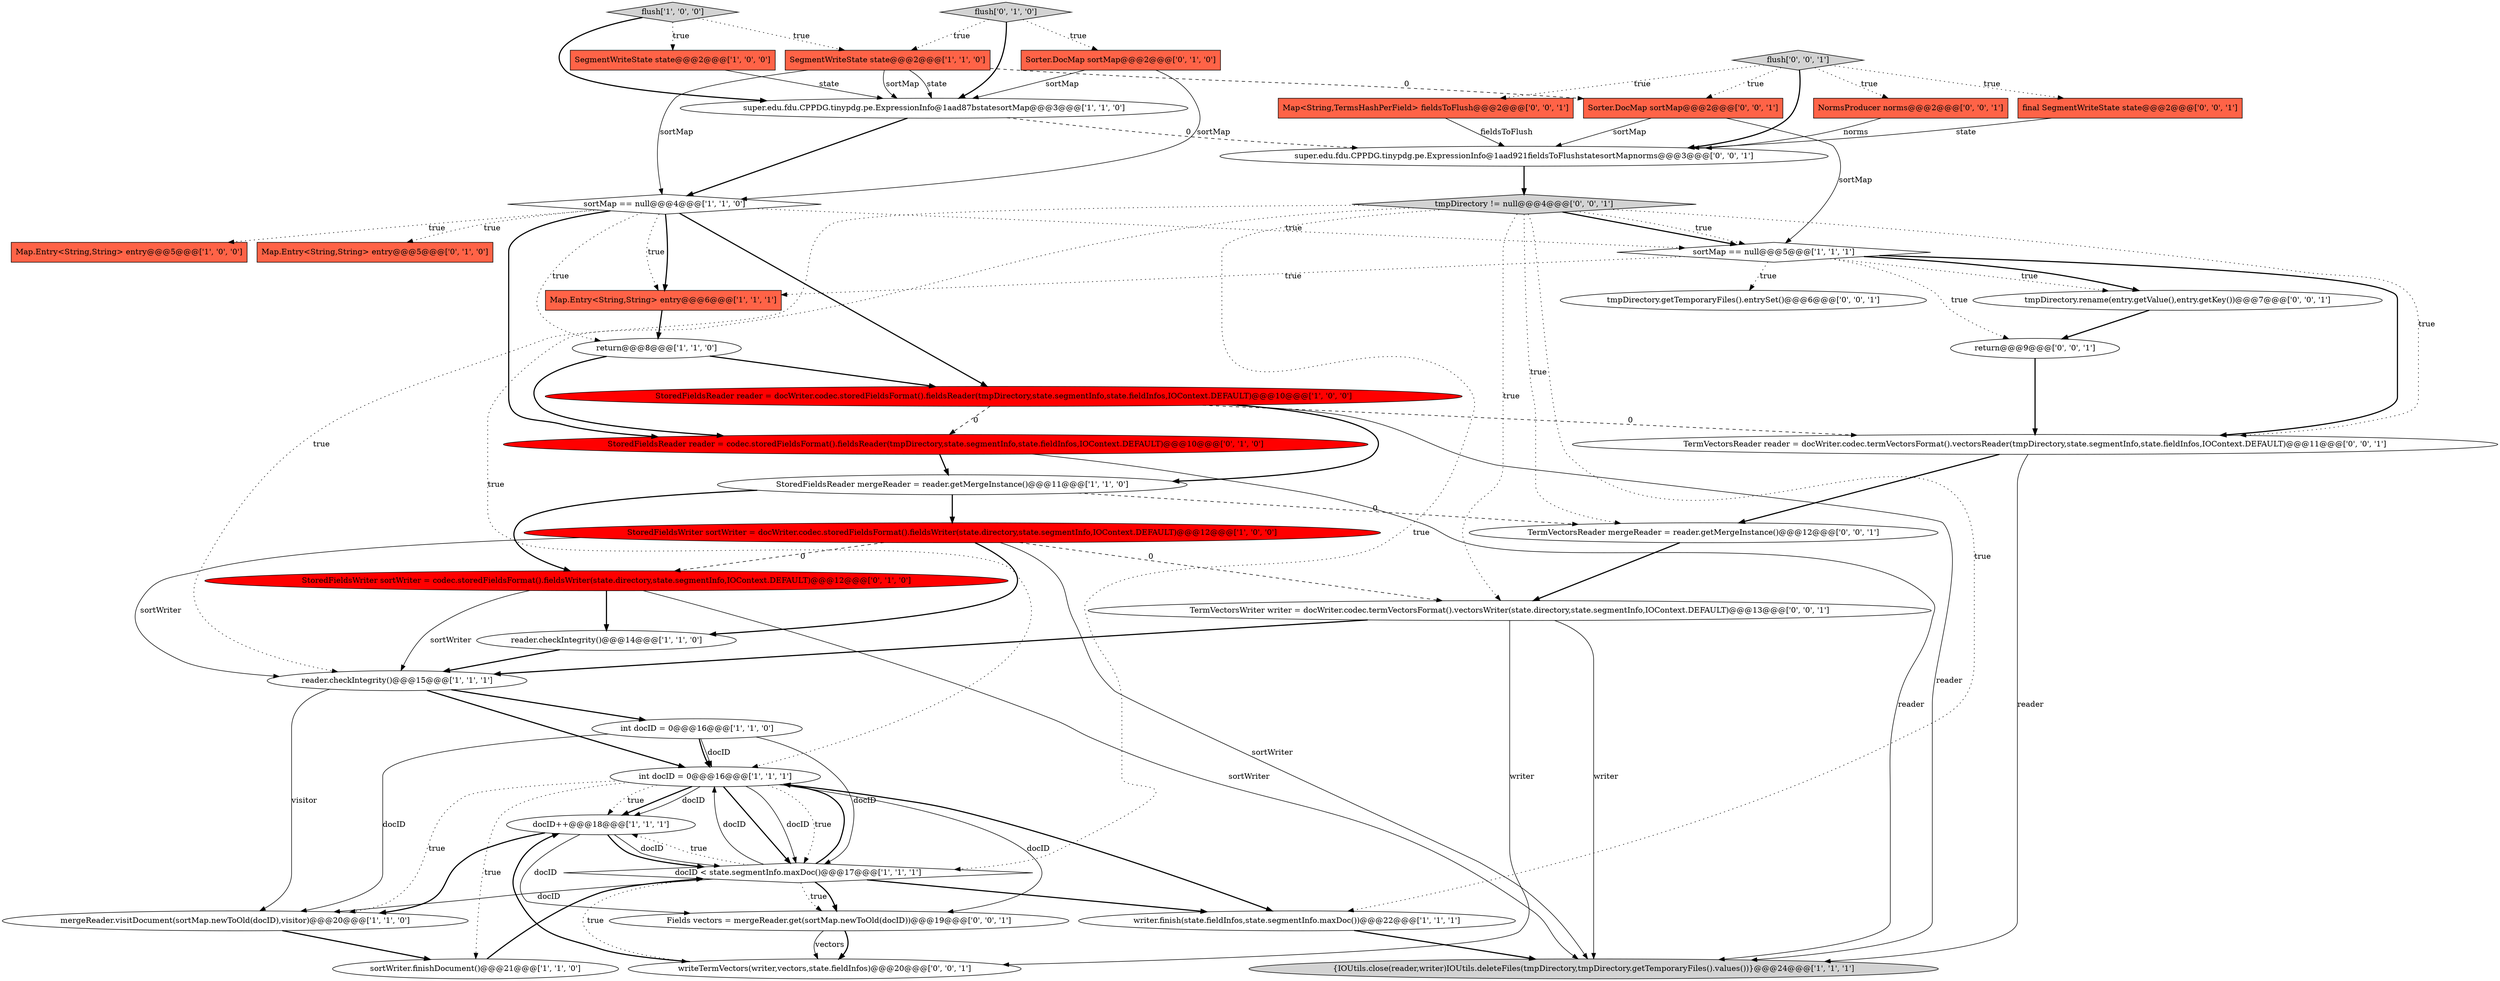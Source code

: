 digraph {
1 [style = filled, label = "Map.Entry<String,String> entry@@@5@@@['1', '0', '0']", fillcolor = tomato, shape = box image = "AAA0AAABBB1BBB"];
9 [style = filled, label = "StoredFieldsReader mergeReader = reader.getMergeInstance()@@@11@@@['1', '1', '0']", fillcolor = white, shape = ellipse image = "AAA0AAABBB1BBB"];
37 [style = filled, label = "Sorter.DocMap sortMap@@@2@@@['0', '0', '1']", fillcolor = tomato, shape = box image = "AAA0AAABBB3BBB"];
0 [style = filled, label = "{IOUtils.close(reader,writer)IOUtils.deleteFiles(tmpDirectory,tmpDirectory.getTemporaryFiles().values())}@@@24@@@['1', '1', '1']", fillcolor = lightgray, shape = ellipse image = "AAA0AAABBB1BBB"];
6 [style = filled, label = "sortMap == null@@@5@@@['1', '1', '1']", fillcolor = white, shape = diamond image = "AAA0AAABBB1BBB"];
20 [style = filled, label = "StoredFieldsWriter sortWriter = docWriter.codec.storedFieldsFormat().fieldsWriter(state.directory,state.segmentInfo,IOContext.DEFAULT)@@@12@@@['1', '0', '0']", fillcolor = red, shape = ellipse image = "AAA1AAABBB1BBB"];
11 [style = filled, label = "SegmentWriteState state@@@2@@@['1', '1', '0']", fillcolor = tomato, shape = box image = "AAA0AAABBB1BBB"];
17 [style = filled, label = "int docID = 0@@@16@@@['1', '1', '1']", fillcolor = white, shape = ellipse image = "AAA0AAABBB1BBB"];
28 [style = filled, label = "TermVectorsWriter writer = docWriter.codec.termVectorsFormat().vectorsWriter(state.directory,state.segmentInfo,IOContext.DEFAULT)@@@13@@@['0', '0', '1']", fillcolor = white, shape = ellipse image = "AAA0AAABBB3BBB"];
21 [style = filled, label = "docID++@@@18@@@['1', '1', '1']", fillcolor = white, shape = ellipse image = "AAA0AAABBB1BBB"];
34 [style = filled, label = "return@@@9@@@['0', '0', '1']", fillcolor = white, shape = ellipse image = "AAA0AAABBB3BBB"];
18 [style = filled, label = "sortMap == null@@@4@@@['1', '1', '0']", fillcolor = white, shape = diamond image = "AAA0AAABBB1BBB"];
3 [style = filled, label = "super.edu.fdu.CPPDG.tinypdg.pe.ExpressionInfo@1aad87bstatesortMap@@@3@@@['1', '1', '0']", fillcolor = white, shape = ellipse image = "AAA0AAABBB1BBB"];
40 [style = filled, label = "super.edu.fdu.CPPDG.tinypdg.pe.ExpressionInfo@1aad921fieldsToFlushstatesortMapnorms@@@3@@@['0', '0', '1']", fillcolor = white, shape = ellipse image = "AAA0AAABBB3BBB"];
8 [style = filled, label = "SegmentWriteState state@@@2@@@['1', '0', '0']", fillcolor = tomato, shape = box image = "AAA0AAABBB1BBB"];
12 [style = filled, label = "Map.Entry<String,String> entry@@@6@@@['1', '1', '1']", fillcolor = tomato, shape = box image = "AAA0AAABBB1BBB"];
23 [style = filled, label = "Sorter.DocMap sortMap@@@2@@@['0', '1', '0']", fillcolor = tomato, shape = box image = "AAA0AAABBB2BBB"];
30 [style = filled, label = "flush['0', '0', '1']", fillcolor = lightgray, shape = diamond image = "AAA0AAABBB3BBB"];
39 [style = filled, label = "tmpDirectory != null@@@4@@@['0', '0', '1']", fillcolor = lightgray, shape = diamond image = "AAA0AAABBB3BBB"];
10 [style = filled, label = "sortWriter.finishDocument()@@@21@@@['1', '1', '0']", fillcolor = white, shape = ellipse image = "AAA0AAABBB1BBB"];
15 [style = filled, label = "reader.checkIntegrity()@@@14@@@['1', '1', '0']", fillcolor = white, shape = ellipse image = "AAA0AAABBB1BBB"];
5 [style = filled, label = "int docID = 0@@@16@@@['1', '1', '0']", fillcolor = white, shape = ellipse image = "AAA0AAABBB1BBB"];
31 [style = filled, label = "NormsProducer norms@@@2@@@['0', '0', '1']", fillcolor = tomato, shape = box image = "AAA0AAABBB3BBB"];
35 [style = filled, label = "Fields vectors = mergeReader.get(sortMap.newToOld(docID))@@@19@@@['0', '0', '1']", fillcolor = white, shape = ellipse image = "AAA0AAABBB3BBB"];
2 [style = filled, label = "return@@@8@@@['1', '1', '0']", fillcolor = white, shape = ellipse image = "AAA0AAABBB1BBB"];
16 [style = filled, label = "reader.checkIntegrity()@@@15@@@['1', '1', '1']", fillcolor = white, shape = ellipse image = "AAA0AAABBB1BBB"];
13 [style = filled, label = "docID < state.segmentInfo.maxDoc()@@@17@@@['1', '1', '1']", fillcolor = white, shape = diamond image = "AAA0AAABBB1BBB"];
25 [style = filled, label = "StoredFieldsReader reader = codec.storedFieldsFormat().fieldsReader(tmpDirectory,state.segmentInfo,state.fieldInfos,IOContext.DEFAULT)@@@10@@@['0', '1', '0']", fillcolor = red, shape = ellipse image = "AAA1AAABBB2BBB"];
19 [style = filled, label = "mergeReader.visitDocument(sortMap.newToOld(docID),visitor)@@@20@@@['1', '1', '0']", fillcolor = white, shape = ellipse image = "AAA0AAABBB1BBB"];
4 [style = filled, label = "writer.finish(state.fieldInfos,state.segmentInfo.maxDoc())@@@22@@@['1', '1', '1']", fillcolor = white, shape = ellipse image = "AAA0AAABBB1BBB"];
29 [style = filled, label = "tmpDirectory.getTemporaryFiles().entrySet()@@@6@@@['0', '0', '1']", fillcolor = white, shape = ellipse image = "AAA0AAABBB3BBB"];
27 [style = filled, label = "final SegmentWriteState state@@@2@@@['0', '0', '1']", fillcolor = tomato, shape = box image = "AAA0AAABBB3BBB"];
38 [style = filled, label = "tmpDirectory.rename(entry.getValue(),entry.getKey())@@@7@@@['0', '0', '1']", fillcolor = white, shape = ellipse image = "AAA0AAABBB3BBB"];
14 [style = filled, label = "StoredFieldsReader reader = docWriter.codec.storedFieldsFormat().fieldsReader(tmpDirectory,state.segmentInfo,state.fieldInfos,IOContext.DEFAULT)@@@10@@@['1', '0', '0']", fillcolor = red, shape = ellipse image = "AAA1AAABBB1BBB"];
24 [style = filled, label = "StoredFieldsWriter sortWriter = codec.storedFieldsFormat().fieldsWriter(state.directory,state.segmentInfo,IOContext.DEFAULT)@@@12@@@['0', '1', '0']", fillcolor = red, shape = ellipse image = "AAA1AAABBB2BBB"];
36 [style = filled, label = "TermVectorsReader reader = docWriter.codec.termVectorsFormat().vectorsReader(tmpDirectory,state.segmentInfo,state.fieldInfos,IOContext.DEFAULT)@@@11@@@['0', '0', '1']", fillcolor = white, shape = ellipse image = "AAA0AAABBB3BBB"];
26 [style = filled, label = "flush['0', '1', '0']", fillcolor = lightgray, shape = diamond image = "AAA0AAABBB2BBB"];
41 [style = filled, label = "writeTermVectors(writer,vectors,state.fieldInfos)@@@20@@@['0', '0', '1']", fillcolor = white, shape = ellipse image = "AAA0AAABBB3BBB"];
32 [style = filled, label = "TermVectorsReader mergeReader = reader.getMergeInstance()@@@12@@@['0', '0', '1']", fillcolor = white, shape = ellipse image = "AAA0AAABBB3BBB"];
33 [style = filled, label = "Map<String,TermsHashPerField> fieldsToFlush@@@2@@@['0', '0', '1']", fillcolor = tomato, shape = box image = "AAA0AAABBB3BBB"];
7 [style = filled, label = "flush['1', '0', '0']", fillcolor = lightgray, shape = diamond image = "AAA0AAABBB1BBB"];
22 [style = filled, label = "Map.Entry<String,String> entry@@@5@@@['0', '1', '0']", fillcolor = tomato, shape = box image = "AAA0AAABBB2BBB"];
39->36 [style = dotted, label="true"];
13->19 [style = solid, label="docID"];
3->40 [style = dashed, label="0"];
35->41 [style = bold, label=""];
14->25 [style = dashed, label="0"];
13->41 [style = dotted, label="true"];
39->6 [style = bold, label=""];
24->16 [style = solid, label="sortWriter"];
13->35 [style = dotted, label="true"];
6->38 [style = dotted, label="true"];
23->18 [style = solid, label="sortMap"];
3->18 [style = bold, label=""];
13->17 [style = bold, label=""];
12->2 [style = bold, label=""];
13->21 [style = dotted, label="true"];
11->3 [style = solid, label="state"];
2->14 [style = bold, label=""];
30->40 [style = bold, label=""];
14->9 [style = bold, label=""];
2->25 [style = bold, label=""];
20->15 [style = bold, label=""];
17->21 [style = bold, label=""];
9->24 [style = bold, label=""];
35->41 [style = solid, label="vectors"];
21->13 [style = bold, label=""];
30->33 [style = dotted, label="true"];
17->13 [style = solid, label="docID"];
21->13 [style = solid, label="docID"];
23->3 [style = solid, label="sortMap"];
14->0 [style = solid, label="reader"];
21->19 [style = bold, label=""];
11->3 [style = solid, label="sortMap"];
28->41 [style = solid, label="writer"];
41->21 [style = bold, label=""];
28->0 [style = solid, label="writer"];
18->12 [style = bold, label=""];
27->40 [style = solid, label="state"];
26->23 [style = dotted, label="true"];
37->6 [style = solid, label="sortMap"];
17->21 [style = solid, label="docID"];
16->17 [style = bold, label=""];
5->17 [style = bold, label=""];
4->0 [style = bold, label=""];
18->6 [style = dotted, label="true"];
6->38 [style = bold, label=""];
6->29 [style = dotted, label="true"];
34->36 [style = bold, label=""];
20->16 [style = solid, label="sortWriter"];
18->25 [style = bold, label=""];
21->35 [style = solid, label="docID"];
6->12 [style = dotted, label="true"];
17->21 [style = dotted, label="true"];
7->8 [style = dotted, label="true"];
5->17 [style = solid, label="docID"];
11->18 [style = solid, label="sortMap"];
13->17 [style = solid, label="docID"];
26->3 [style = bold, label=""];
18->1 [style = dotted, label="true"];
25->9 [style = bold, label=""];
19->10 [style = bold, label=""];
9->20 [style = bold, label=""];
20->0 [style = solid, label="sortWriter"];
9->32 [style = dashed, label="0"];
39->17 [style = dotted, label="true"];
40->39 [style = bold, label=""];
7->11 [style = dotted, label="true"];
10->13 [style = bold, label=""];
17->19 [style = dotted, label="true"];
38->34 [style = bold, label=""];
31->40 [style = solid, label="norms"];
16->5 [style = bold, label=""];
39->13 [style = dotted, label="true"];
30->37 [style = dotted, label="true"];
17->13 [style = bold, label=""];
26->11 [style = dotted, label="true"];
8->3 [style = solid, label="state"];
17->4 [style = bold, label=""];
30->31 [style = dotted, label="true"];
18->2 [style = dotted, label="true"];
24->15 [style = bold, label=""];
18->22 [style = dotted, label="true"];
39->6 [style = dotted, label="true"];
24->0 [style = solid, label="sortWriter"];
30->27 [style = dotted, label="true"];
17->35 [style = solid, label="docID"];
20->28 [style = dashed, label="0"];
36->32 [style = bold, label=""];
5->13 [style = solid, label="docID"];
39->16 [style = dotted, label="true"];
14->36 [style = dashed, label="0"];
15->16 [style = bold, label=""];
28->16 [style = bold, label=""];
6->36 [style = bold, label=""];
7->3 [style = bold, label=""];
33->40 [style = solid, label="fieldsToFlush"];
17->10 [style = dotted, label="true"];
39->4 [style = dotted, label="true"];
18->12 [style = dotted, label="true"];
39->32 [style = dotted, label="true"];
20->24 [style = dashed, label="0"];
25->0 [style = solid, label="reader"];
6->34 [style = dotted, label="true"];
11->37 [style = dashed, label="0"];
39->28 [style = dotted, label="true"];
37->40 [style = solid, label="sortMap"];
5->19 [style = solid, label="docID"];
17->13 [style = dotted, label="true"];
13->35 [style = bold, label=""];
36->0 [style = solid, label="reader"];
16->19 [style = solid, label="visitor"];
18->14 [style = bold, label=""];
32->28 [style = bold, label=""];
13->4 [style = bold, label=""];
}
